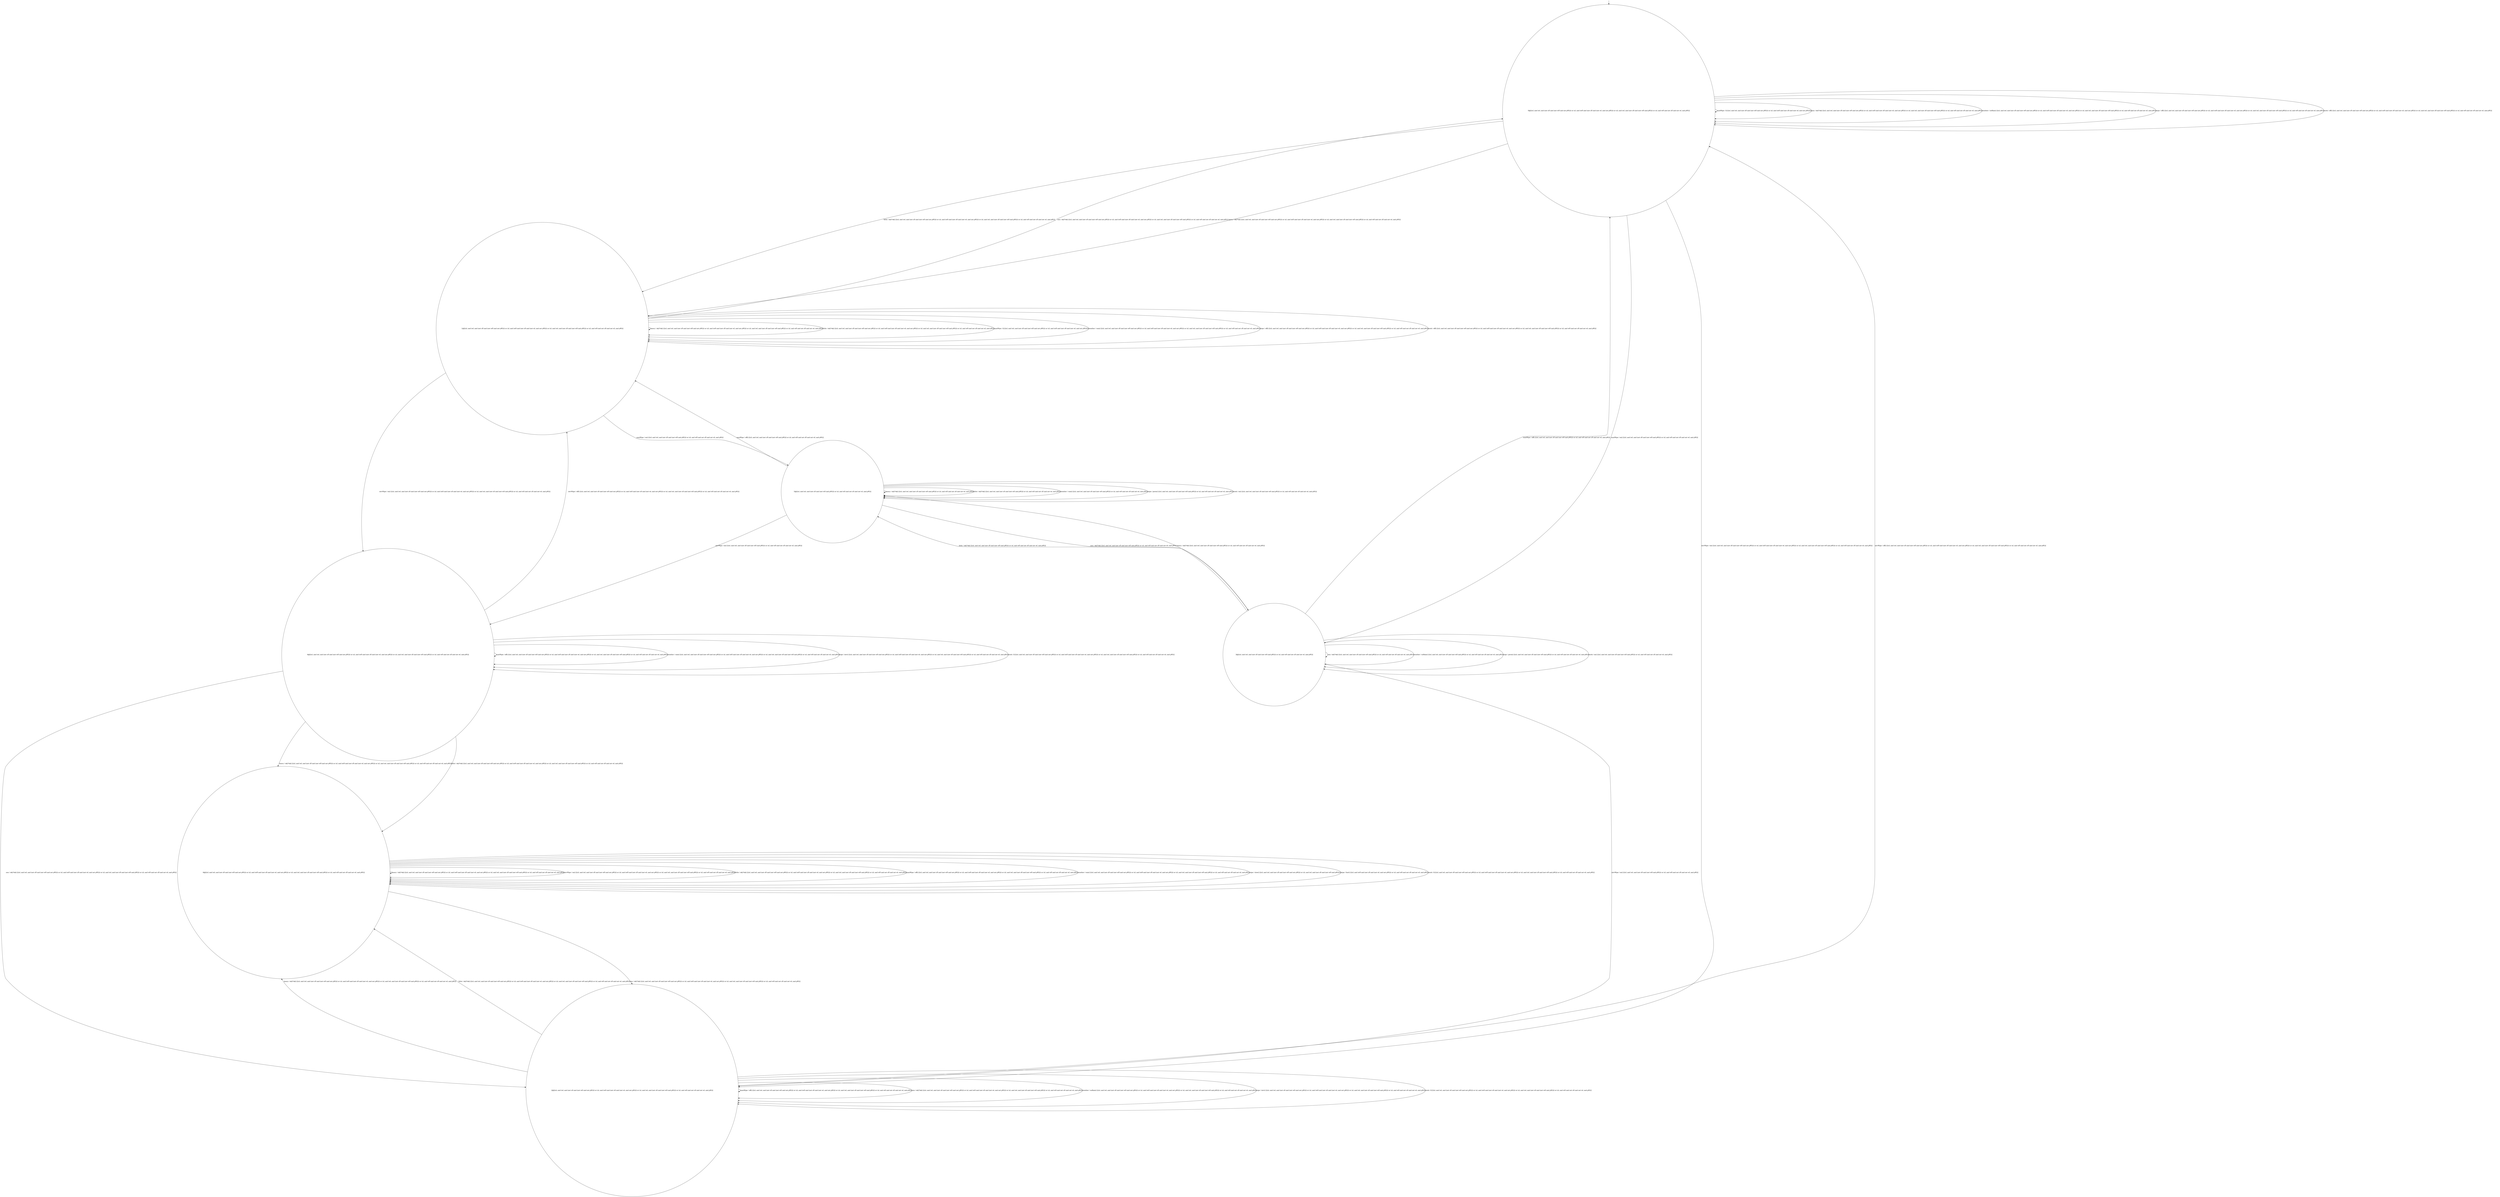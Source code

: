 digraph g {
	edge [lblstyle="above, sloped"];
	s0 [shape="circle" label="0@[((sL and (wL and (not sH and (not wH and not pW)))) or (sL and (wH and (not sH and (not wL and not pW)))) or (sL and (wL and (not sH and (not wH and pW)))) or (sL and wH and not sH and not wL and pW))]"];
	s1 [shape="circle" label="1@[((sL and (wL and (not sH and (not wH and not pW)))) or (sL and (wH and (not sH and (not wL and not pW)))) or (sL and (wL and (not sH and (not wH and pW)))) or (sL and wH and not sH and not wL and pW))]"];
	s2 [shape="circle" label="2@[((sL and (wL and (not sH and (not wH and not pW)))) or (sL and (wH and (not sH and (not wL and not pW)))) or (sL and (wL and (not sH and (not wH and pW)))) or (sL and wH and not sH and not wL and pW))]"];
	s3 [shape="circle" label="3@[((sL and (wL and (not sH and (not wH and pW)))) or (sL and wH and not sH and not wL and pW))]"];
	s4 [shape="circle" label="4@[((sL and (wL and (not sH and (not wH and not pW)))) or (sL and (wH and (not sH and (not wL and not pW)))) or (sL and (wL and (not sH and (not wH and pW)))) or (sL and wH and not sH and not wL and pW))]"];
	s5 [shape="circle" label="5@[((sL and (wL and (not sH and (not wH and pW)))) or (sL and wH and not sH and not wL and pW))]"];
	s6 [shape="circle" label="6@[((sL and (wL and (not sH and (not wH and not pW)))) or (sL and (wH and (not sH and (not wL and not pW)))) or (sL and (wL and (not sH and (not wH and pW)))) or (sL and wH and not sH and not wL and pW))]"];
	s0 -> s1 [label="heavy / ok()*ok() [((sL and (wL and (not sH and (not wH and not pW)))) or (sL and (wH and (not sH and (not wL and not pW)))) or (sL and (wL and (not sH and (not wH and pW)))) or (sL and wH and not sH and not wL and pW))]"];
	s0 -> s2 [label="intvWipe / on() [((sL and (wL and (not sH and (not wH and not pW)))) or (sL and (wH and (not sH and (not wL and not pW)))) or (sL and (wL and (not sH and (not wH and pW)))) or (sL and wH and not sH and not wL and pW))]"];
	s0 -> s1 [label="little / ok()*ok() [((sL and (wL and (not sH and (not wH and not pW)))) or (sL and (wH and (not sH and (not wL and not pW)))) or (sL and (wL and (not sH and (not wH and pW)))) or (sL and wH and not sH and not wL and pW))]"];
	s0 -> s0 [label="manWipe / Ω [((sL and (wL and (not sH and (not wH and not pW)))) or (sL and (wH and (not sH and (not wL and not pW)))))]"];
	s0 -> s3 [label="manWipe / on() [((sL and (wL and (not sH and (not wH and pW)))) or (sL and wH and not sH and not wL and pW))]"];
	s0 -> s0 [label="non / ok()*ok() [((sL and (wL and (not sH and (not wH and not pW)))) or (sL and (wH and (not sH and (not wL and not pW)))) or (sL and (wL and (not sH and (not wH and pW)))) or (sL and wH and not sH and not wL and pW))]"];
	s0 -> s0 [label="weather / noRain() [((sL and (wL and (not sH and (not wH and not pW)))) or (sL and (wH and (not sH and (not wL and not pW)))) or (sL and (wL and (not sH and (not wH and pW)))) or (sL and wH and not sH and not wL and pW))]"];
	s0 -> s0 [label="wipe / off() [((sL and (wL and (not sH and (not wH and not pW)))) or (sL and (wH and (not sH and (not wL and not pW)))) or (sL and (wL and (not sH and (not wH and pW)))) or (sL and wH and not sH and not wL and pW))]"];
	s0 -> s0 [label="work / off() [((sL and (wL and (not sH and (not wH and not pW)))) or (sL and (wH and (not sH and (not wL and not pW)))) or (sL and (wL and (not sH and (not wH and pW)))) or (sL and wH and not sH and not wL and pW))]"];
	s1 -> s1 [label="heavy / ok()*ok() [((sL and (wL and (not sH and (not wH and not pW)))) or (sL and (wH and (not sH and (not wL and not pW)))) or (sL and (wL and (not sH and (not wH and pW)))) or (sL and wH and not sH and not wL and pW))]"];
	s1 -> s4 [label="intvWipe / on() [((sL and (wL and (not sH and (not wH and not pW)))) or (sL and (wH and (not sH and (not wL and not pW)))) or (sL and (wL and (not sH and (not wH and pW)))) or (sL and wH and not sH and not wL and pW))]"];
	s1 -> s1 [label="little / ok()*ok() [((sL and (wL and (not sH and (not wH and not pW)))) or (sL and (wH and (not sH and (not wL and not pW)))) or (sL and (wL and (not sH and (not wH and pW)))) or (sL and wH and not sH and not wL and pW))]"];
	s1 -> s1 [label="manWipe / Ω [((sL and (wL and (not sH and (not wH and not pW)))) or (sL and (wH and (not sH and (not wL and not pW)))))]"];
	s1 -> s5 [label="manWipe / on() [((sL and (wL and (not sH and (not wH and pW)))) or (sL and wH and not sH and not wL and pW))]"];
	s1 -> s0 [label="non / ok()*ok() [((sL and (wL and (not sH and (not wH and not pW)))) or (sL and (wH and (not sH and (not wL and not pW)))) or (sL and (wL and (not sH and (not wH and pW)))) or (sL and wH and not sH and not wL and pW))]"];
	s1 -> s1 [label="weather / rain() [((sL and (wL and (not sH and (not wH and not pW)))) or (sL and (wH and (not sH and (not wL and not pW)))) or (sL and (wL and (not sH and (not wH and pW)))) or (sL and wH and not sH and not wL and pW))]"];
	s1 -> s1 [label="wipe / off() [((sL and (wL and (not sH and (not wH and not pW)))) or (sL and (wH and (not sH and (not wL and not pW)))) or (sL and (wL and (not sH and (not wH and pW)))) or (sL and wH and not sH and not wL and pW))]"];
	s1 -> s1 [label="work / off() [((sL and (wL and (not sH and (not wH and not pW)))) or (sL and (wH and (not sH and (not wL and not pW)))) or (sL and (wL and (not sH and (not wH and pW)))) or (sL and wH and not sH and not wL and pW))]"];
	s2 -> s6 [label="heavy / ok()*ok() [((sL and (wL and (not sH and (not wH and not pW)))) or (sL and (wH and (not sH and (not wL and not pW)))) or (sL and (wL and (not sH and (not wH and pW)))) or (sL and wH and not sH and not wL and pW))]"];
	s2 -> s0 [label="intvWipe / off() [((sL and (wL and (not sH and (not wH and not pW)))) or (sL and (wH and (not sH and (not wL and not pW)))) or (sL and (wL and (not sH and (not wH and pW)))) or (sL and wH and not sH and not wL and pW))]"];
	s2 -> s6 [label="little / ok()*ok() [((sL and (wL and (not sH and (not wH and not pW)))) or (sL and (wH and (not sH and (not wL and not pW)))) or (sL and (wL and (not sH and (not wH and pW)))) or (sL and wH and not sH and not wL and pW))]"];
	s2 -> s2 [label="manWipe / off() [((sL and (wL and (not sH and (not wH and not pW)))) or (sL and (wH and (not sH and (not wL and not pW)))) or (sL and (wL and (not sH and (not wH and pW)))) or (sL and wH and not sH and not wL and pW))]"];
	s2 -> s2 [label="non / ok()*ok() [((sL and (wL and (not sH and (not wH and not pW)))) or (sL and (wH and (not sH and (not wL and not pW)))) or (sL and (wL and (not sH and (not wH and pW)))) or (sL and wH and not sH and not wL and pW))]"];
	s2 -> s2 [label="weather / noRain() [((sL and (wL and (not sH and (not wH and not pW)))) or (sL and (wH and (not sH and (not wL and not pW)))) or (sL and (wL and (not sH and (not wH and pW)))) or (sL and wH and not sH and not wL and pW))]"];
	s2 -> s2 [label="wipe / intv() [((sL and (wL and (not sH and (not wH and not pW)))) or (sL and (wH and (not sH and (not wL and not pW)))) or (sL and (wL and (not sH and (not wH and pW)))) or (sL and wH and not sH and not wL and pW))]"];
	s2 -> s2 [label="work / Ω [((sL and (wL and (not sH and (not wH and not pW)))) or (sL and (wH and (not sH and (not wL and not pW)))) or (sL and (wL and (not sH and (not wH and pW)))) or (sL and wH and not sH and not wL and pW))]"];
	s3 -> s5 [label="heavy / ok()*ok() [((sL and (wL and (not sH and (not wH and pW)))) or (sL and wH and not sH and not wL and pW))]"];
	s3 -> s2 [label="intvWipe / on() [((sL and (wL and (not sH and (not wH and pW)))) or (sL and wH and not sH and not wL and pW))]"];
	s3 -> s5 [label="little / ok()*ok() [((sL and (wL and (not sH and (not wH and pW)))) or (sL and wH and not sH and not wL and pW))]"];
	s3 -> s0 [label="manWipe / off() [((sL and (wL and (not sH and (not wH and pW)))) or (sL and wH and not sH and not wL and pW))]"];
	s3 -> s3 [label="non / ok()*ok() [((sL and (wL and (not sH and (not wH and pW)))) or (sL and wH and not sH and not wL and pW))]"];
	s3 -> s3 [label="weather / noRain() [((sL and (wL and (not sH and (not wH and pW)))) or (sL and wH and not sH and not wL and pW))]"];
	s3 -> s3 [label="wipe / perm() [((sL and (wL and (not sH and (not wH and pW)))) or (sL and wH and not sH and not wL and pW))]"];
	s3 -> s3 [label="work / on() [((sL and (wL and (not sH and (not wH and pW)))) or (sL and wH and not sH and not wL and pW))]"];
	s4 -> s6 [label="heavy / ok()*ok() [((sL and (wL and (not sH and (not wH and not pW)))) or (sL and (wH and (not sH and (not wL and not pW)))) or (sL and (wL and (not sH and (not wH and pW)))) or (sL and wH and not sH and not wL and pW))]"];
	s4 -> s1 [label="intvWipe / off() [((sL and (wL and (not sH and (not wH and not pW)))) or (sL and (wH and (not sH and (not wL and not pW)))) or (sL and (wL and (not sH and (not wH and pW)))) or (sL and wH and not sH and not wL and pW))]"];
	s4 -> s6 [label="little / ok()*ok() [((sL and (wL and (not sH and (not wH and not pW)))) or (sL and (wH and (not sH and (not wL and not pW)))) or (sL and (wL and (not sH and (not wH and pW)))) or (sL and wH and not sH and not wL and pW))]"];
	s4 -> s4 [label="manWipe / off() [((sL and (wL and (not sH and (not wH and not pW)))) or (sL and (wH and (not sH and (not wL and not pW)))) or (sL and (wL and (not sH and (not wH and pW)))) or (sL and wH and not sH and not wL and pW))]"];
	s4 -> s2 [label="non / ok()*ok() [((sL and (wL and (not sH and (not wH and not pW)))) or (sL and (wH and (not sH and (not wL and not pW)))) or (sL and (wL and (not sH and (not wH and pW)))) or (sL and wH and not sH and not wL and pW))]"];
	s4 -> s4 [label="weather / rain() [((sL and (wL and (not sH and (not wH and not pW)))) or (sL and (wH and (not sH and (not wL and not pW)))) or (sL and (wL and (not sH and (not wH and pW)))) or (sL and wH and not sH and not wL and pW))]"];
	s4 -> s4 [label="wipe / intv() [((sL and (wL and (not sH and (not wH and not pW)))) or (sL and (wH and (not sH and (not wL and not pW)))) or (sL and (wL and (not sH and (not wH and pW)))) or (sL and wH and not sH and not wL and pW))]"];
	s4 -> s4 [label="work / Ω [((sL and (wL and (not sH and (not wH and not pW)))) or (sL and (wH and (not sH and (not wL and not pW)))) or (sL and (wL and (not sH and (not wH and pW)))) or (sL and wH and not sH and not wL and pW))]"];
	s5 -> s5 [label="heavy / ok()*ok() [((sL and (wL and (not sH and (not wH and pW)))) or (sL and wH and not sH and not wL and pW))]"];
	s5 -> s4 [label="intvWipe / on() [((sL and (wL and (not sH and (not wH and pW)))) or (sL and wH and not sH and not wL and pW))]"];
	s5 -> s5 [label="little / ok()*ok() [((sL and (wL and (not sH and (not wH and pW)))) or (sL and wH and not sH and not wL and pW))]"];
	s5 -> s1 [label="manWipe / off() [((sL and (wL and (not sH and (not wH and pW)))) or (sL and wH and not sH and not wL and pW))]"];
	s5 -> s3 [label="non / ok()*ok() [((sL and (wL and (not sH and (not wH and pW)))) or (sL and wH and not sH and not wL and pW))]"];
	s5 -> s5 [label="weather / rain() [((sL and (wL and (not sH and (not wH and pW)))) or (sL and wH and not sH and not wL and pW))]"];
	s5 -> s5 [label="wipe / perm() [((sL and (wL and (not sH and (not wH and pW)))) or (sL and wH and not sH and not wL and pW))]"];
	s5 -> s5 [label="work / on() [((sL and (wL and (not sH and (not wH and pW)))) or (sL and wH and not sH and not wL and pW))]"];
	s6 -> s6 [label="heavy / ok()*ok() [((sL and (wL and (not sH and (not wH and not pW)))) or (sL and (wH and (not sH and (not wL and not pW)))) or (sL and (wL and (not sH and (not wH and pW)))) or (sL and wH and not sH and not wL and pW))]"];
	s6 -> s6 [label="intvWipe / on() [((sL and (wL and (not sH and (not wH and not pW)))) or (sL and (wH and (not sH and (not wL and not pW)))) or (sL and (wL and (not sH and (not wH and pW)))) or (sL and wH and not sH and not wL and pW))]"];
	s6 -> s6 [label="little / ok()*ok() [((sL and (wL and (not sH and (not wH and not pW)))) or (sL and (wH and (not sH and (not wL and not pW)))) or (sL and (wL and (not sH and (not wH and pW)))) or (sL and wH and not sH and not wL and pW))]"];
	s6 -> s6 [label="manWipe / off() [((sL and (wL and (not sH and (not wH and not pW)))) or (sL and (wH and (not sH and (not wL and not pW)))) or (sL and (wL and (not sH and (not wH and pW)))) or (sL and wH and not sH and not wL and pW))]"];
	s6 -> s2 [label="non / ok()*ok() [((sL and (wL and (not sH and (not wH and not pW)))) or (sL and (wH and (not sH and (not wL and not pW)))) or (sL and (wL and (not sH and (not wH and pW)))) or (sL and wH and not sH and not wL and pW))]"];
	s6 -> s6 [label="weather / rain() [((sL and (wL and (not sH and (not wH and not pW)))) or (sL and (wH and (not sH and (not wL and not pW)))) or (sL and (wL and (not sH and (not wH and pW)))) or (sL and wH and not sH and not wL and pW))]"];
	s6 -> s6 [label="wipe / slow() [((sL and (wL and (not sH and (not wH and not pW)))) or (sL and (wL and (not sH and (not wH and pW)))))]"];
	s6 -> s6 [label="wipe / fast() [((sL and (wH and (not sH and (not wL and not pW)))) or (sL and wH and not sH and not wL and pW))]"];
	s6 -> s6 [label="work / Ω [((sL and (wL and (not sH and (not wH and not pW)))) or (sL and (wH and (not sH and (not wL and not pW)))) or (sL and (wL and (not sH and (not wH and pW)))) or (sL and wH and not sH and not wL and pW))]"];
	__start0 [label="" shape="none" width="0" height="0"];
	__start0 -> s0;
}